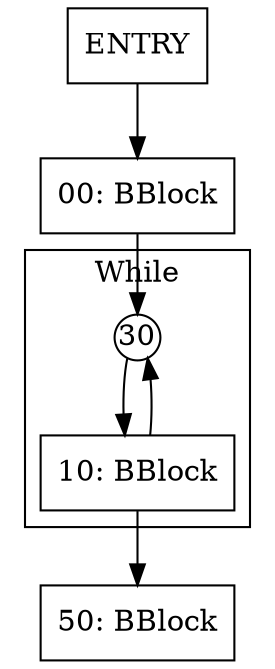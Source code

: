 digraph G {
node [shape=box]
"ENTRY" -> "00"
"00" [label="00: BBlock"]
subgraph "cluster_0_30" {
  label=While
  "30" [shape=circle width=0.3 fixedsize=true label="30"]
  "10" [label="10: BBlock"]
  "30" -> "10"
  "10" -> "30"
}
"50" [label="50: BBlock"]
"00" -> "30"
"10" -> "50"
}

